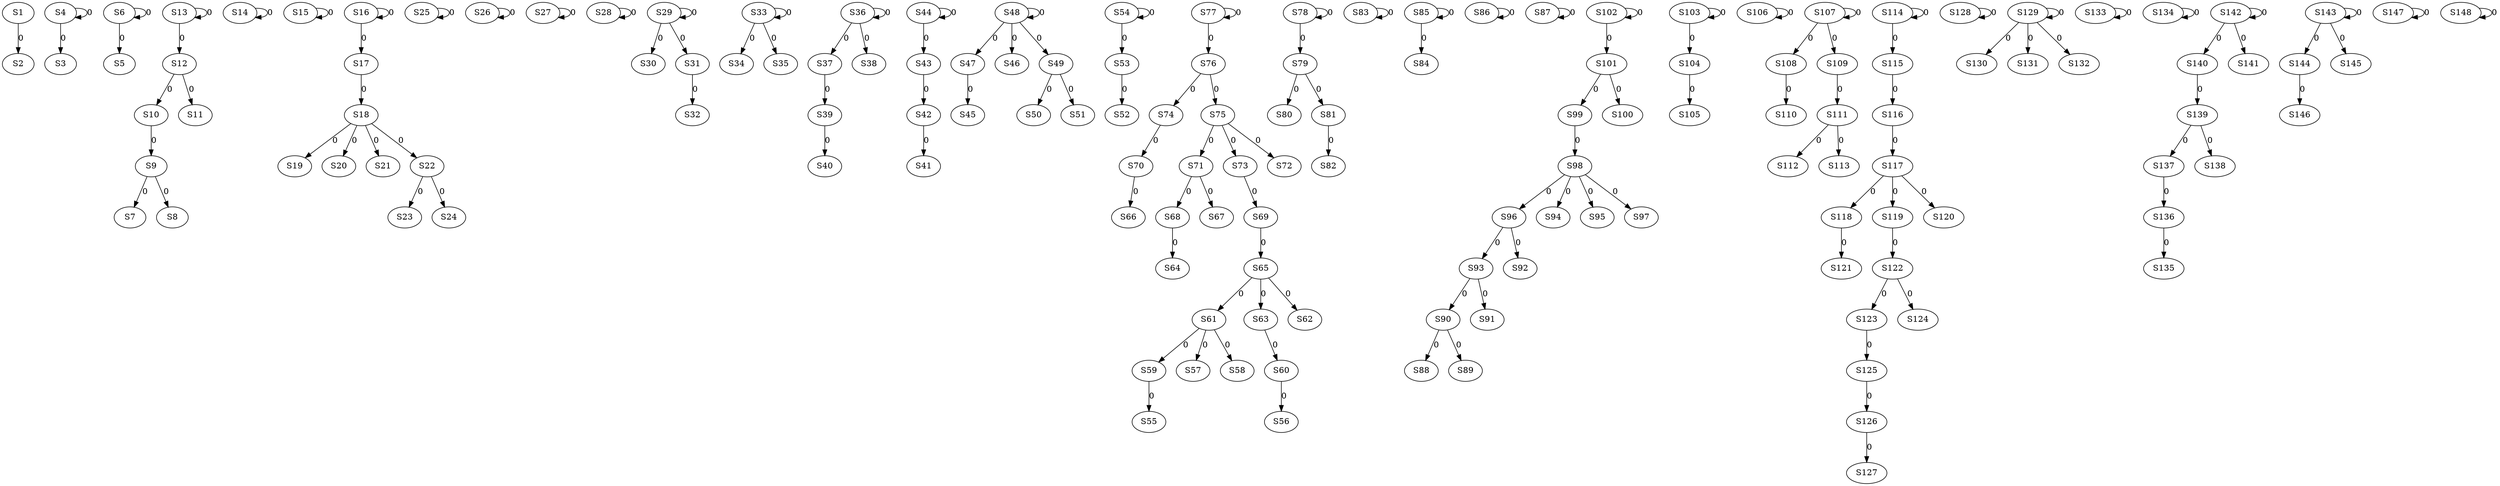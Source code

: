 strict digraph {
	S1 -> S2 [ label = 0 ];
	S4 -> S3 [ label = 0 ];
	S4 -> S4 [ label = 0 ];
	S6 -> S5 [ label = 0 ];
	S6 -> S6 [ label = 0 ];
	S9 -> S7 [ label = 0 ];
	S9 -> S8 [ label = 0 ];
	S10 -> S9 [ label = 0 ];
	S12 -> S10 [ label = 0 ];
	S12 -> S11 [ label = 0 ];
	S13 -> S12 [ label = 0 ];
	S13 -> S13 [ label = 0 ];
	S14 -> S14 [ label = 0 ];
	S15 -> S15 [ label = 0 ];
	S16 -> S16 [ label = 0 ];
	S16 -> S17 [ label = 0 ];
	S17 -> S18 [ label = 0 ];
	S18 -> S19 [ label = 0 ];
	S18 -> S20 [ label = 0 ];
	S18 -> S21 [ label = 0 ];
	S18 -> S22 [ label = 0 ];
	S22 -> S23 [ label = 0 ];
	S22 -> S24 [ label = 0 ];
	S25 -> S25 [ label = 0 ];
	S26 -> S26 [ label = 0 ];
	S27 -> S27 [ label = 0 ];
	S28 -> S28 [ label = 0 ];
	S29 -> S29 [ label = 0 ];
	S29 -> S30 [ label = 0 ];
	S29 -> S31 [ label = 0 ];
	S31 -> S32 [ label = 0 ];
	S33 -> S33 [ label = 0 ];
	S33 -> S34 [ label = 0 ];
	S33 -> S35 [ label = 0 ];
	S36 -> S36 [ label = 0 ];
	S36 -> S37 [ label = 0 ];
	S36 -> S38 [ label = 0 ];
	S37 -> S39 [ label = 0 ];
	S39 -> S40 [ label = 0 ];
	S42 -> S41 [ label = 0 ];
	S43 -> S42 [ label = 0 ];
	S44 -> S43 [ label = 0 ];
	S44 -> S44 [ label = 0 ];
	S47 -> S45 [ label = 0 ];
	S48 -> S46 [ label = 0 ];
	S48 -> S47 [ label = 0 ];
	S48 -> S48 [ label = 0 ];
	S48 -> S49 [ label = 0 ];
	S49 -> S50 [ label = 0 ];
	S49 -> S51 [ label = 0 ];
	S53 -> S52 [ label = 0 ];
	S54 -> S53 [ label = 0 ];
	S54 -> S54 [ label = 0 ];
	S59 -> S55 [ label = 0 ];
	S60 -> S56 [ label = 0 ];
	S61 -> S57 [ label = 0 ];
	S61 -> S58 [ label = 0 ];
	S61 -> S59 [ label = 0 ];
	S63 -> S60 [ label = 0 ];
	S65 -> S61 [ label = 0 ];
	S65 -> S62 [ label = 0 ];
	S65 -> S63 [ label = 0 ];
	S68 -> S64 [ label = 0 ];
	S69 -> S65 [ label = 0 ];
	S70 -> S66 [ label = 0 ];
	S71 -> S67 [ label = 0 ];
	S71 -> S68 [ label = 0 ];
	S73 -> S69 [ label = 0 ];
	S74 -> S70 [ label = 0 ];
	S75 -> S71 [ label = 0 ];
	S75 -> S72 [ label = 0 ];
	S75 -> S73 [ label = 0 ];
	S76 -> S74 [ label = 0 ];
	S76 -> S75 [ label = 0 ];
	S77 -> S76 [ label = 0 ];
	S77 -> S77 [ label = 0 ];
	S78 -> S78 [ label = 0 ];
	S78 -> S79 [ label = 0 ];
	S79 -> S80 [ label = 0 ];
	S79 -> S81 [ label = 0 ];
	S81 -> S82 [ label = 0 ];
	S83 -> S83 [ label = 0 ];
	S85 -> S84 [ label = 0 ];
	S85 -> S85 [ label = 0 ];
	S86 -> S86 [ label = 0 ];
	S87 -> S87 [ label = 0 ];
	S90 -> S88 [ label = 0 ];
	S90 -> S89 [ label = 0 ];
	S93 -> S90 [ label = 0 ];
	S93 -> S91 [ label = 0 ];
	S96 -> S92 [ label = 0 ];
	S96 -> S93 [ label = 0 ];
	S98 -> S94 [ label = 0 ];
	S98 -> S95 [ label = 0 ];
	S98 -> S96 [ label = 0 ];
	S98 -> S97 [ label = 0 ];
	S99 -> S98 [ label = 0 ];
	S101 -> S99 [ label = 0 ];
	S101 -> S100 [ label = 0 ];
	S102 -> S101 [ label = 0 ];
	S102 -> S102 [ label = 0 ];
	S103 -> S103 [ label = 0 ];
	S103 -> S104 [ label = 0 ];
	S104 -> S105 [ label = 0 ];
	S106 -> S106 [ label = 0 ];
	S107 -> S107 [ label = 0 ];
	S107 -> S108 [ label = 0 ];
	S107 -> S109 [ label = 0 ];
	S108 -> S110 [ label = 0 ];
	S109 -> S111 [ label = 0 ];
	S111 -> S112 [ label = 0 ];
	S111 -> S113 [ label = 0 ];
	S114 -> S114 [ label = 0 ];
	S114 -> S115 [ label = 0 ];
	S115 -> S116 [ label = 0 ];
	S116 -> S117 [ label = 0 ];
	S117 -> S118 [ label = 0 ];
	S117 -> S119 [ label = 0 ];
	S117 -> S120 [ label = 0 ];
	S118 -> S121 [ label = 0 ];
	S119 -> S122 [ label = 0 ];
	S122 -> S123 [ label = 0 ];
	S122 -> S124 [ label = 0 ];
	S123 -> S125 [ label = 0 ];
	S125 -> S126 [ label = 0 ];
	S126 -> S127 [ label = 0 ];
	S128 -> S128 [ label = 0 ];
	S129 -> S129 [ label = 0 ];
	S129 -> S130 [ label = 0 ];
	S129 -> S131 [ label = 0 ];
	S129 -> S132 [ label = 0 ];
	S133 -> S133 [ label = 0 ];
	S134 -> S134 [ label = 0 ];
	S136 -> S135 [ label = 0 ];
	S137 -> S136 [ label = 0 ];
	S139 -> S137 [ label = 0 ];
	S139 -> S138 [ label = 0 ];
	S140 -> S139 [ label = 0 ];
	S142 -> S140 [ label = 0 ];
	S142 -> S141 [ label = 0 ];
	S142 -> S142 [ label = 0 ];
	S143 -> S143 [ label = 0 ];
	S143 -> S144 [ label = 0 ];
	S143 -> S145 [ label = 0 ];
	S144 -> S146 [ label = 0 ];
	S147 -> S147 [ label = 0 ];
	S148 -> S148 [ label = 0 ];
}